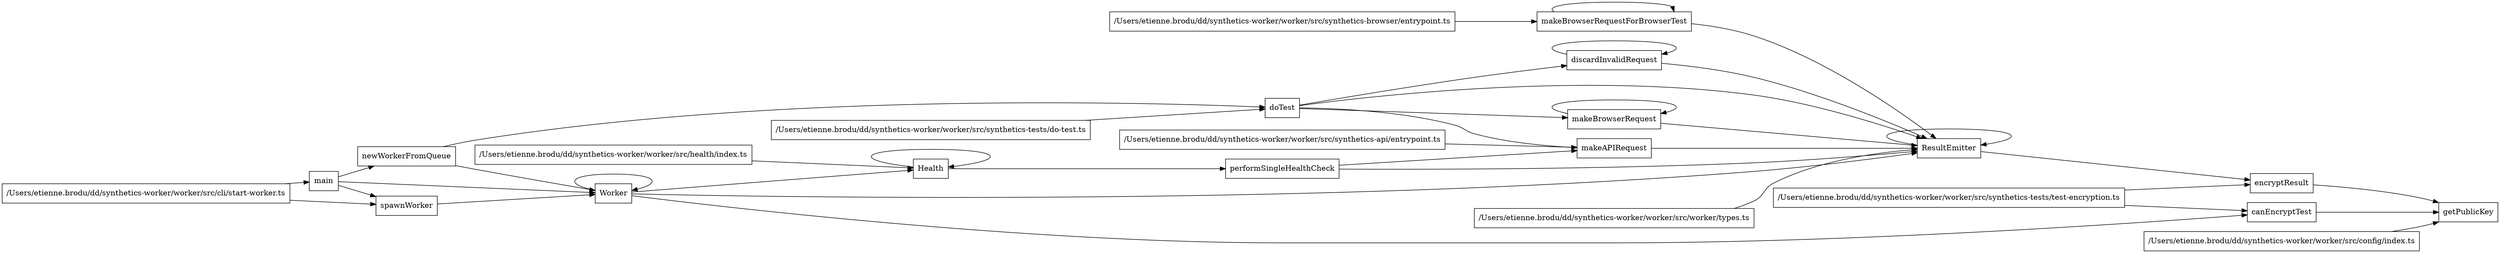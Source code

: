 digraph configDependents {
  rankdir=LR;
  node [shape=box]
  "Health" -> "Health"
  "/Users/etienne.brodu/dd/synthetics-worker/worker/src/health/index.ts" -> "Health"
  "Worker" -> "Health"
  "ResultEmitter" -> "ResultEmitter"
  "/Users/etienne.brodu/dd/synthetics-worker/worker/src/worker/types.ts" -> "ResultEmitter"
  "makeBrowserRequest" -> "ResultEmitter"
  "makeBrowserRequestForBrowserTest" -> "ResultEmitter"
  "makeAPIRequest" -> "ResultEmitter"
  "doTest" -> "ResultEmitter"
  "discardInvalidRequest" -> "ResultEmitter"
  "performSingleHealthCheck" -> "ResultEmitter"
  "Worker" -> "ResultEmitter"
  "Worker" -> "Worker"
  "spawnWorker" -> "Worker"
  "main" -> "Worker"
  "newWorkerFromQueue" -> "Worker"
  "/Users/etienne.brodu/dd/synthetics-worker/worker/src/synthetics-tests/test-encryption.ts" -> "canEncryptTest"
  "Worker" -> "canEncryptTest"
  "doTest" -> "discardInvalidRequest"
  "discardInvalidRequest" -> "discardInvalidRequest"
  "/Users/etienne.brodu/dd/synthetics-worker/worker/src/synthetics-tests/do-test.ts" -> "doTest"
  "newWorkerFromQueue" -> "doTest"
  "/Users/etienne.brodu/dd/synthetics-worker/worker/src/synthetics-tests/test-encryption.ts" -> "encryptResult"
  "ResultEmitter" -> "encryptResult"
  "/Users/etienne.brodu/dd/synthetics-worker/worker/src/config/index.ts" -> "getPublicKey"
  "canEncryptTest" -> "getPublicKey"
  "encryptResult" -> "getPublicKey"
  "/Users/etienne.brodu/dd/synthetics-worker/worker/src/cli/start-worker.ts" -> "main"
  "/Users/etienne.brodu/dd/synthetics-worker/worker/src/synthetics-api/entrypoint.ts" -> "makeAPIRequest"
  "doTest" -> "makeAPIRequest"
  "performSingleHealthCheck" -> "makeAPIRequest"
  "makeBrowserRequest" -> "makeBrowserRequest"
  "doTest" -> "makeBrowserRequest"
  "/Users/etienne.brodu/dd/synthetics-worker/worker/src/synthetics-browser/entrypoint.ts" -> "makeBrowserRequestForBrowserTest"
  "makeBrowserRequestForBrowserTest" -> "makeBrowserRequestForBrowserTest"
  "main" -> "newWorkerFromQueue"
  "Health" -> "performSingleHealthCheck"
  "/Users/etienne.brodu/dd/synthetics-worker/worker/src/cli/start-worker.ts" -> "spawnWorker"
  "main" -> "spawnWorker"
}